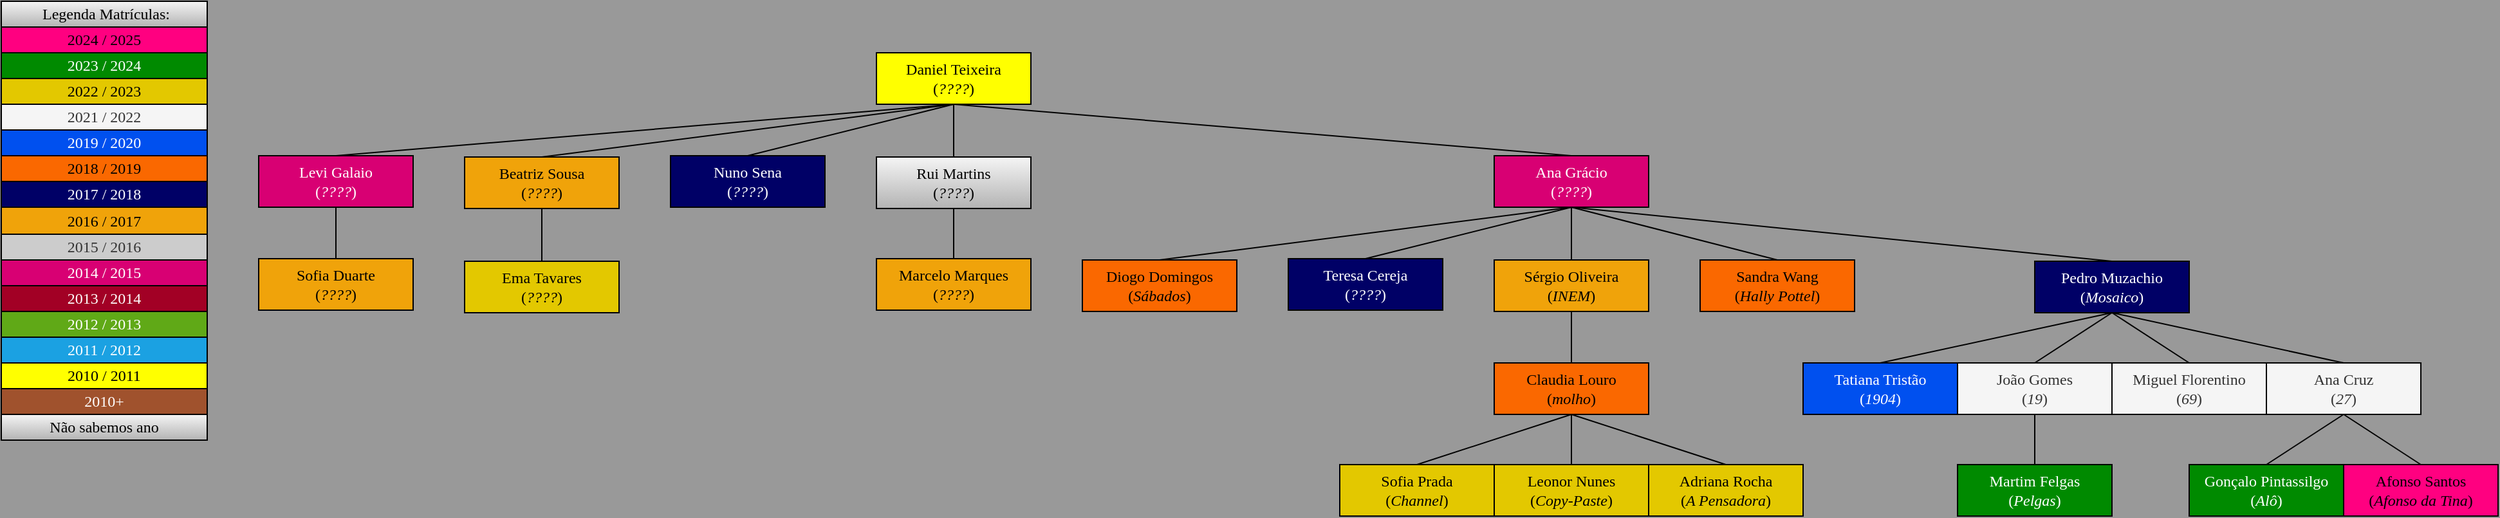 <mxfile>
    <diagram id="uytzpZjenSV1ZXbr69cE" name="Página-1">
        <mxGraphModel dx="3088" dy="3062" grid="1" gridSize="10" guides="1" tooltips="1" connect="1" arrows="1" fold="1" page="1" pageScale="1" pageWidth="1169" pageHeight="827" background="#999999" math="0" shadow="0" adaptiveColors="none">
            <root>
                <mxCell id="0"/>
                <mxCell id="1" parent="0"/>
                <mxCell id="18" value="&lt;div&gt;Daniel Teixeira&lt;/div&gt;&lt;div&gt;&lt;span style=&quot;background-color: initial;&quot;&gt;(&lt;/span&gt;&lt;i style=&quot;background-color: initial;&quot;&gt;&lt;font&gt;????&lt;/font&gt;&lt;/i&gt;&lt;span style=&quot;background-color: initial;&quot;&gt;)&lt;/span&gt;&lt;/div&gt;" style="rounded=0;whiteSpace=wrap;html=1;fillColor=#ffff00;fontColor=#000000;fontFamily=Times New Roman;strokeColor=#000000;" parent="1" vertex="1">
                    <mxGeometry x="-1640" y="-2400" width="120" height="40" as="geometry"/>
                </mxCell>
                <mxCell id="19" value="&lt;div&gt;Ana Grácio&lt;/div&gt;&lt;div&gt;&lt;span style=&quot;background-color: initial;&quot;&gt;(&lt;/span&gt;&lt;i style=&quot;background-color: initial;&quot;&gt;&lt;font&gt;????&lt;/font&gt;&lt;/i&gt;&lt;span style=&quot;background-color: initial;&quot;&gt;)&lt;/span&gt;&lt;/div&gt;" style="rounded=0;whiteSpace=wrap;html=1;fillColor=#d80073;fontColor=#ffffff;strokeColor=#000000;fontFamily=Times New Roman;" parent="1" vertex="1">
                    <mxGeometry x="-1160" y="-2320" width="120" height="40" as="geometry"/>
                </mxCell>
                <mxCell id="20" value="&lt;div&gt;&lt;span style=&quot;background-color: initial;&quot;&gt;Levi Galaio&lt;/span&gt;&lt;/div&gt;&lt;div&gt;&lt;span style=&quot;background-color: initial;&quot;&gt;(&lt;/span&gt;&lt;i style=&quot;background-color: initial;&quot;&gt;&lt;font&gt;????&lt;/font&gt;&lt;/i&gt;&lt;span style=&quot;background-color: initial;&quot;&gt;)&lt;/span&gt;&lt;/div&gt;" style="rounded=0;whiteSpace=wrap;html=1;fillColor=#d80073;fontColor=#ffffff;strokeColor=#000000;fontFamily=Times New Roman;" parent="1" vertex="1">
                    <mxGeometry x="-2120" y="-2320" width="120" height="40" as="geometry"/>
                </mxCell>
                <mxCell id="24" value="&lt;div&gt;Sofia Duarte&lt;/div&gt;&lt;div&gt;&lt;span style=&quot;background-color: initial;&quot;&gt;(&lt;font&gt;&lt;i&gt;????&lt;/i&gt;&lt;/font&gt;&lt;/span&gt;&lt;span style=&quot;background-color: initial;&quot;&gt;)&lt;/span&gt;&lt;/div&gt;" style="rounded=0;whiteSpace=wrap;html=1;fillColor=#f0a30a;fontColor=#000000;strokeColor=#000000;fontFamily=Times New Roman;" parent="1" vertex="1">
                    <mxGeometry x="-2120" y="-2240" width="120" height="40" as="geometry"/>
                </mxCell>
                <mxCell id="27" value="" style="endArrow=none;html=1;rounded=0;entryX=0.5;entryY=1;entryDx=0;entryDy=0;exitX=0.5;exitY=0;exitDx=0;exitDy=0;fontFamily=Times New Roman;strokeColor=#000000;" parent="1" source="24" target="20" edge="1">
                    <mxGeometry width="50" height="50" relative="1" as="geometry">
                        <mxPoint x="-1900" y="-2241" as="sourcePoint"/>
                        <mxPoint x="-1890" y="-2190" as="targetPoint"/>
                    </mxGeometry>
                </mxCell>
                <mxCell id="28" value="" style="endArrow=none;html=1;rounded=0;entryX=0.5;entryY=1;entryDx=0;entryDy=0;exitX=0.5;exitY=0;exitDx=0;exitDy=0;fontFamily=Times New Roman;strokeColor=#000000;" parent="1" source="20" target="18" edge="1">
                    <mxGeometry width="50" height="50" relative="1" as="geometry">
                        <mxPoint x="-2090" y="-2229" as="sourcePoint"/>
                        <mxPoint x="-2090" y="-2269" as="targetPoint"/>
                    </mxGeometry>
                </mxCell>
                <mxCell id="29" value="" style="endArrow=none;html=1;rounded=0;entryX=0.5;entryY=0;entryDx=0;entryDy=0;exitX=0.5;exitY=1;exitDx=0;exitDy=0;fontFamily=Times New Roman;strokeColor=#000000;" parent="1" source="18" target="19" edge="1">
                    <mxGeometry width="50" height="50" relative="1" as="geometry">
                        <mxPoint x="-2090" y="-2309" as="sourcePoint"/>
                        <mxPoint x="-1890" y="-2350" as="targetPoint"/>
                    </mxGeometry>
                </mxCell>
                <mxCell id="30" value="&lt;div&gt;Rui Martins&lt;/div&gt;&lt;div&gt;&lt;span style=&quot;background-color: initial;&quot;&gt;(&lt;/span&gt;&lt;i style=&quot;background-color: initial;&quot;&gt;&lt;font&gt;????&lt;/font&gt;&lt;/i&gt;&lt;span style=&quot;background-color: initial;&quot;&gt;)&lt;/span&gt;&lt;/div&gt;" style="rounded=0;whiteSpace=wrap;html=1;fillColor=#f5f5f5;gradientColor=#b3b3b3;strokeColor=#000000;fontFamily=Times New Roman;" parent="1" vertex="1">
                    <mxGeometry x="-1640" y="-2319" width="120" height="40" as="geometry"/>
                </mxCell>
                <mxCell id="31" value="" style="endArrow=none;html=1;rounded=0;entryX=0.5;entryY=1;entryDx=0;entryDy=0;exitX=0.5;exitY=0;exitDx=0;exitDy=0;fontFamily=Times New Roman;strokeColor=#000000;" parent="1" source="30" target="18" edge="1">
                    <mxGeometry width="50" height="50" relative="1" as="geometry">
                        <mxPoint x="-2090" y="-2309" as="sourcePoint"/>
                        <mxPoint x="-1890" y="-2350" as="targetPoint"/>
                    </mxGeometry>
                </mxCell>
                <mxCell id="32" value="&lt;div&gt;&lt;span style=&quot;background-color: initial;&quot;&gt;Marcelo Marques&lt;/span&gt;&lt;/div&gt;&lt;div&gt;&lt;span style=&quot;background-color: initial;&quot;&gt;(&lt;/span&gt;&lt;i style=&quot;background-color: initial;&quot;&gt;&lt;font&gt;????&lt;/font&gt;&lt;/i&gt;&lt;span style=&quot;background-color: initial;&quot;&gt;)&lt;/span&gt;&lt;/div&gt;" style="rounded=0;whiteSpace=wrap;html=1;fillColor=#f0a30a;fontColor=#000000;strokeColor=#000000;fontFamily=Times New Roman;" parent="1" vertex="1">
                    <mxGeometry x="-1640" y="-2240" width="120" height="40" as="geometry"/>
                </mxCell>
                <mxCell id="33" value="" style="endArrow=none;html=1;rounded=0;entryX=0.5;entryY=1;entryDx=0;entryDy=0;exitX=0.5;exitY=0;exitDx=0;exitDy=0;fontFamily=Times New Roman;strokeColor=#000000;" parent="1" source="32" target="30" edge="1">
                    <mxGeometry width="50" height="50" relative="1" as="geometry">
                        <mxPoint x="-1450" y="-2310" as="sourcePoint"/>
                        <mxPoint x="-1650" y="-2350" as="targetPoint"/>
                    </mxGeometry>
                </mxCell>
                <mxCell id="35" value="&lt;div&gt;&lt;span style=&quot;background-color: initial;&quot;&gt;Beatriz Sousa&lt;/span&gt;&lt;/div&gt;&lt;div&gt;&lt;span style=&quot;background-color: initial;&quot;&gt;(&lt;/span&gt;&lt;i style=&quot;background-color: initial;&quot;&gt;&lt;font&gt;????&lt;/font&gt;&lt;/i&gt;&lt;span style=&quot;background-color: initial;&quot;&gt;)&lt;/span&gt;&lt;/div&gt;" style="rounded=0;whiteSpace=wrap;html=1;fillColor=#f0a30a;fontColor=#000000;strokeColor=#000000;fontFamily=Times New Roman;" parent="1" vertex="1">
                    <mxGeometry x="-1960" y="-2319" width="120" height="40" as="geometry"/>
                </mxCell>
                <mxCell id="36" value="" style="endArrow=none;html=1;rounded=0;entryX=0.5;entryY=1;entryDx=0;entryDy=0;exitX=0.5;exitY=0;exitDx=0;exitDy=0;fontFamily=Times New Roman;strokeColor=#000000;" parent="1" source="35" target="18" edge="1">
                    <mxGeometry width="50" height="50" relative="1" as="geometry">
                        <mxPoint x="-1690" y="-2310" as="sourcePoint"/>
                        <mxPoint x="-1890" y="-2350" as="targetPoint"/>
                    </mxGeometry>
                </mxCell>
                <mxCell id="37" value="&lt;div&gt;&lt;span style=&quot;background-color: initial;&quot;&gt;Ema Tavares&lt;/span&gt;&lt;/div&gt;&lt;div&gt;&lt;span style=&quot;background-color: initial;&quot;&gt;(&lt;/span&gt;&lt;i style=&quot;background-color: initial;&quot;&gt;&lt;font&gt;????&lt;/font&gt;&lt;/i&gt;&lt;span style=&quot;background-color: initial;&quot;&gt;)&lt;/span&gt;&lt;/div&gt;" style="rounded=0;whiteSpace=wrap;html=1;fillColor=#e3c800;fontColor=#000000;strokeColor=#000000;fontFamily=Times New Roman;" parent="1" vertex="1">
                    <mxGeometry x="-1960" y="-2238" width="120" height="40" as="geometry"/>
                </mxCell>
                <mxCell id="38" value="" style="endArrow=none;html=1;rounded=0;exitX=0.5;exitY=1;exitDx=0;exitDy=0;entryX=0.5;entryY=0;entryDx=0;entryDy=0;fontFamily=Times New Roman;strokeColor=#000000;" parent="1" source="35" target="37" edge="1">
                    <mxGeometry width="50" height="50" relative="1" as="geometry">
                        <mxPoint x="-1770" y="-2309" as="sourcePoint"/>
                        <mxPoint x="-1780" y="-2239" as="targetPoint"/>
                    </mxGeometry>
                </mxCell>
                <mxCell id="39" value="&lt;div&gt;&lt;span style=&quot;background-color: initial;&quot;&gt;Teresa Cereja&lt;/span&gt;&lt;/div&gt;&lt;div&gt;&lt;span style=&quot;background-color: initial;&quot;&gt;(&lt;/span&gt;&lt;i style=&quot;background-color: initial;&quot;&gt;&lt;font&gt;????&lt;/font&gt;&lt;/i&gt;&lt;span style=&quot;background-color: initial;&quot;&gt;)&lt;/span&gt;&lt;/div&gt;" style="rounded=0;whiteSpace=wrap;html=1;fillColor=#000066;fontColor=#FFFFFF;fontFamily=Times New Roman;strokeColor=#000000;" parent="1" vertex="1">
                    <mxGeometry x="-1320" y="-2240" width="120" height="40" as="geometry"/>
                </mxCell>
                <mxCell id="40" value="&lt;div&gt;&lt;span style=&quot;background-color: initial;&quot;&gt;Sérgio Oliveira&lt;/span&gt;&lt;/div&gt;&lt;div&gt;&lt;span style=&quot;background-color: initial;&quot;&gt;(&lt;font&gt;&lt;i&gt;INEM&lt;/i&gt;&lt;/font&gt;&lt;/span&gt;&lt;span style=&quot;background-color: initial;&quot;&gt;)&lt;/span&gt;&lt;/div&gt;" style="rounded=0;whiteSpace=wrap;html=1;fillColor=#f0a30a;fontColor=#000000;strokeColor=#000000;fontFamily=Times New Roman;" parent="1" vertex="1">
                    <mxGeometry x="-1160" y="-2239" width="120" height="40" as="geometry"/>
                </mxCell>
                <mxCell id="41" value="&lt;div&gt;Pedro Muzachio&lt;/div&gt;&lt;div&gt;&lt;span style=&quot;background-color: initial;&quot;&gt;(&lt;font&gt;&lt;i&gt;Mosaico&lt;/i&gt;&lt;/font&gt;&lt;/span&gt;&lt;span style=&quot;background-color: initial;&quot;&gt;)&lt;/span&gt;&lt;/div&gt;" style="rounded=0;whiteSpace=wrap;html=1;fillColor=#000066;fontColor=#FFFFFF;fontFamily=Times New Roman;strokeColor=#000000;" parent="1" vertex="1">
                    <mxGeometry x="-740" y="-2238" width="120" height="40" as="geometry"/>
                </mxCell>
                <mxCell id="42" value="&lt;div&gt;&lt;span style=&quot;background-color: initial;&quot;&gt;Diogo Domingos&lt;/span&gt;&lt;/div&gt;&lt;div&gt;&lt;span style=&quot;background-color: initial;&quot;&gt;(&lt;font&gt;&lt;i&gt;Sábados&lt;/i&gt;&lt;/font&gt;&lt;/span&gt;&lt;span style=&quot;background-color: initial;&quot;&gt;)&lt;/span&gt;&lt;/div&gt;" style="rounded=0;whiteSpace=wrap;html=1;fillColor=#fa6800;fontColor=#000000;strokeColor=#000000;fontFamily=Times New Roman;" parent="1" vertex="1">
                    <mxGeometry x="-1480" y="-2239" width="120" height="40" as="geometry"/>
                </mxCell>
                <mxCell id="43" value="&lt;div&gt;&lt;span style=&quot;background-color: initial;&quot;&gt;Sandra Wang&lt;/span&gt;&lt;/div&gt;&lt;div&gt;&lt;span style=&quot;background-color: initial;&quot;&gt;(&lt;font&gt;&lt;i&gt;Hally Pottel&lt;/i&gt;&lt;/font&gt;&lt;/span&gt;&lt;span style=&quot;background-color: initial;&quot;&gt;)&lt;/span&gt;&lt;/div&gt;" style="rounded=0;whiteSpace=wrap;html=1;fillColor=#fa6800;fontColor=#000000;strokeColor=#000000;fontFamily=Times New Roman;" parent="1" vertex="1">
                    <mxGeometry x="-1000" y="-2239" width="120" height="40" as="geometry"/>
                </mxCell>
                <mxCell id="44" value="" style="endArrow=none;html=1;rounded=0;entryX=0.5;entryY=1;entryDx=0;entryDy=0;exitX=0.5;exitY=0;exitDx=0;exitDy=0;fontFamily=Times New Roman;strokeColor=#000000;" parent="1" source="40" target="19" edge="1">
                    <mxGeometry width="50" height="50" relative="1" as="geometry">
                        <mxPoint x="-1690" y="-2230" as="sourcePoint"/>
                        <mxPoint x="-1690" y="-2270" as="targetPoint"/>
                    </mxGeometry>
                </mxCell>
                <mxCell id="45" value="" style="endArrow=none;html=1;rounded=0;entryX=0.5;entryY=1;entryDx=0;entryDy=0;exitX=0.5;exitY=0;exitDx=0;exitDy=0;fontFamily=Times New Roman;strokeColor=#000000;" parent="1" source="39" target="19" edge="1">
                    <mxGeometry width="50" height="50" relative="1" as="geometry">
                        <mxPoint x="-1490" y="-2230" as="sourcePoint"/>
                        <mxPoint x="-1090" y="-2270" as="targetPoint"/>
                    </mxGeometry>
                </mxCell>
                <mxCell id="46" value="" style="endArrow=none;html=1;rounded=0;entryX=0.5;entryY=1;entryDx=0;entryDy=0;exitX=0.5;exitY=0;exitDx=0;exitDy=0;fontFamily=Times New Roman;strokeColor=#000000;" parent="1" source="41" target="19" edge="1">
                    <mxGeometry width="50" height="50" relative="1" as="geometry">
                        <mxPoint x="-1290" y="-2230" as="sourcePoint"/>
                        <mxPoint x="-1090" y="-2270" as="targetPoint"/>
                    </mxGeometry>
                </mxCell>
                <mxCell id="47" value="" style="endArrow=none;html=1;rounded=0;exitX=0.5;exitY=0;exitDx=0;exitDy=0;entryX=0.5;entryY=1;entryDx=0;entryDy=0;fontFamily=Times New Roman;strokeColor=#000000;" parent="1" source="42" target="19" edge="1">
                    <mxGeometry width="50" height="50" relative="1" as="geometry">
                        <mxPoint x="-1090" y="-2230" as="sourcePoint"/>
                        <mxPoint x="-1070" y="-2261" as="targetPoint"/>
                    </mxGeometry>
                </mxCell>
                <mxCell id="48" value="" style="endArrow=none;html=1;rounded=0;entryX=0.5;entryY=1;entryDx=0;entryDy=0;exitX=0.5;exitY=0;exitDx=0;exitDy=0;fontFamily=Times New Roman;strokeColor=#000000;" parent="1" source="43" target="19" edge="1">
                    <mxGeometry width="50" height="50" relative="1" as="geometry">
                        <mxPoint x="-1080" y="-2220" as="sourcePoint"/>
                        <mxPoint x="-1080" y="-2260" as="targetPoint"/>
                    </mxGeometry>
                </mxCell>
                <mxCell id="49" value="&lt;div&gt;&lt;span style=&quot;background-color: initial;&quot;&gt;Claudia Louro&lt;/span&gt;&lt;/div&gt;&lt;div&gt;&lt;span style=&quot;background-color: initial;&quot;&gt;(&lt;font&gt;&lt;i&gt;molho&lt;/i&gt;&lt;/font&gt;&lt;/span&gt;&lt;span style=&quot;background-color: initial;&quot;&gt;)&lt;/span&gt;&lt;/div&gt;" style="rounded=0;whiteSpace=wrap;html=1;fillColor=#fa6800;fontColor=#000000;strokeColor=#000000;fontFamily=Times New Roman;" parent="1" vertex="1">
                    <mxGeometry x="-1160" y="-2159" width="120" height="40" as="geometry"/>
                </mxCell>
                <mxCell id="50" value="" style="endArrow=none;html=1;rounded=0;entryX=0.5;entryY=0;entryDx=0;entryDy=0;exitX=0.5;exitY=1;exitDx=0;exitDy=0;fontFamily=Times New Roman;strokeColor=#000000;" parent="1" source="40" target="49" edge="1">
                    <mxGeometry width="50" height="50" relative="1" as="geometry">
                        <mxPoint x="-1090" y="-2229" as="sourcePoint"/>
                        <mxPoint x="-690" y="-2269" as="targetPoint"/>
                    </mxGeometry>
                </mxCell>
                <mxCell id="51" value="&lt;div&gt;&lt;span style=&quot;background-color: initial;&quot;&gt;Tatiana Tristão&lt;/span&gt;&lt;/div&gt;&lt;div&gt;&lt;span style=&quot;background-color: initial;&quot;&gt;(&lt;font&gt;&lt;i&gt;1904&lt;/i&gt;&lt;/font&gt;&lt;/span&gt;&lt;span style=&quot;background-color: initial;&quot;&gt;)&lt;/span&gt;&lt;/div&gt;" style="rounded=0;whiteSpace=wrap;html=1;fillColor=#0050ef;fontColor=#ffffff;strokeColor=#000000;fontFamily=Times New Roman;" parent="1" vertex="1">
                    <mxGeometry x="-920" y="-2159" width="120" height="40" as="geometry"/>
                </mxCell>
                <mxCell id="52" value="&lt;div&gt;João Gomes&lt;/div&gt;&lt;div&gt;&lt;span style=&quot;background-color: initial;&quot;&gt;(&lt;font&gt;&lt;i&gt;19&lt;/i&gt;&lt;/font&gt;&lt;/span&gt;&lt;span style=&quot;background-color: initial;&quot;&gt;)&lt;/span&gt;&lt;/div&gt;" style="rounded=0;whiteSpace=wrap;html=1;fillColor=#f5f5f5;fontColor=#333333;strokeColor=#000000;fontFamily=Times New Roman;" parent="1" vertex="1">
                    <mxGeometry x="-800" y="-2159" width="120" height="40" as="geometry"/>
                </mxCell>
                <mxCell id="53" value="&lt;div&gt;&lt;span style=&quot;background-color: initial;&quot;&gt;Ana Cruz&lt;/span&gt;&lt;/div&gt;&lt;div&gt;&lt;span style=&quot;background-color: initial;&quot;&gt;(&lt;font&gt;&lt;i&gt;27&lt;/i&gt;&lt;/font&gt;&lt;/span&gt;&lt;span style=&quot;background-color: initial;&quot;&gt;)&lt;/span&gt;&lt;/div&gt;" style="rounded=0;whiteSpace=wrap;html=1;fillColor=#f5f5f5;fontColor=#333333;strokeColor=#000000;fontFamily=Times New Roman;" parent="1" vertex="1">
                    <mxGeometry x="-560" y="-2159" width="120" height="40" as="geometry"/>
                </mxCell>
                <mxCell id="54" value="" style="endArrow=none;html=1;rounded=0;entryX=0.5;entryY=1;entryDx=0;entryDy=0;exitX=0.5;exitY=0;exitDx=0;exitDy=0;fontFamily=Times New Roman;strokeColor=#000000;" parent="1" source="51" target="41" edge="1">
                    <mxGeometry width="50" height="50" relative="1" as="geometry">
                        <mxPoint x="-1090" y="-2230" as="sourcePoint"/>
                        <mxPoint x="-1090" y="-2270" as="targetPoint"/>
                    </mxGeometry>
                </mxCell>
                <mxCell id="55" value="" style="endArrow=none;html=1;rounded=0;entryX=0.5;entryY=0;entryDx=0;entryDy=0;exitX=0.5;exitY=1;exitDx=0;exitDy=0;fontFamily=Times New Roman;strokeColor=#000000;" parent="1" source="41" target="52" edge="1">
                    <mxGeometry width="50" height="50" relative="1" as="geometry">
                        <mxPoint x="-1080" y="-2220" as="sourcePoint"/>
                        <mxPoint x="-1080" y="-2260" as="targetPoint"/>
                    </mxGeometry>
                </mxCell>
                <mxCell id="56" value="" style="endArrow=none;html=1;rounded=0;entryX=0.5;entryY=0;entryDx=0;entryDy=0;exitX=0.5;exitY=1;exitDx=0;exitDy=0;fontFamily=Times New Roman;strokeColor=#000000;" parent="1" source="41" target="53" edge="1">
                    <mxGeometry width="50" height="50" relative="1" as="geometry">
                        <mxPoint x="-1070" y="-2210" as="sourcePoint"/>
                        <mxPoint x="-1070" y="-2250" as="targetPoint"/>
                    </mxGeometry>
                </mxCell>
                <mxCell id="57" value="&lt;div&gt;Miguel Florentino&lt;/div&gt;&lt;div&gt;&lt;span style=&quot;background-color: initial;&quot;&gt;(&lt;font&gt;&lt;i&gt;69&lt;/i&gt;&lt;/font&gt;&lt;/span&gt;&lt;span style=&quot;background-color: initial;&quot;&gt;)&lt;/span&gt;&lt;/div&gt;" style="rounded=0;whiteSpace=wrap;html=1;fillColor=#f5f5f5;fontColor=#333333;strokeColor=#000000;fontFamily=Times New Roman;" parent="1" vertex="1">
                    <mxGeometry x="-680" y="-2159" width="120" height="40" as="geometry"/>
                </mxCell>
                <mxCell id="59" value="" style="endArrow=none;html=1;rounded=0;entryX=0.5;entryY=1;entryDx=0;entryDy=0;exitX=0.5;exitY=0;exitDx=0;exitDy=0;fontFamily=Times New Roman;strokeColor=#000000;" parent="1" source="57" target="41" edge="1">
                    <mxGeometry width="50" height="50" relative="1" as="geometry">
                        <mxPoint x="-1090" y="-2190" as="sourcePoint"/>
                        <mxPoint x="-970" y="-2150" as="targetPoint"/>
                    </mxGeometry>
                </mxCell>
                <mxCell id="60" value="&lt;div&gt;&lt;span style=&quot;background-color: initial;&quot;&gt;Sofia Prada&lt;/span&gt;&lt;/div&gt;&lt;div&gt;&lt;span style=&quot;background-color: initial;&quot;&gt;(&lt;font&gt;&lt;i&gt;Channel&lt;/i&gt;&lt;/font&gt;&lt;/span&gt;&lt;span style=&quot;background-color: initial;&quot;&gt;)&lt;/span&gt;&lt;/div&gt;" style="rounded=0;whiteSpace=wrap;html=1;fillColor=#e3c800;fontColor=#000000;strokeColor=#000000;fontFamily=Times New Roman;" parent="1" vertex="1">
                    <mxGeometry x="-1280" y="-2080" width="120" height="40" as="geometry"/>
                </mxCell>
                <mxCell id="61" value="&lt;div&gt;Leonor Nunes&lt;/div&gt;&lt;div&gt;&lt;span style=&quot;background-color: initial;&quot;&gt;(&lt;font&gt;&lt;i&gt;Copy-Paste&lt;/i&gt;&lt;/font&gt;&lt;/span&gt;&lt;span style=&quot;background-color: initial;&quot;&gt;)&lt;/span&gt;&lt;/div&gt;" style="rounded=0;whiteSpace=wrap;html=1;fillColor=#e3c800;fontColor=#000000;strokeColor=#000000;fontFamily=Times New Roman;" parent="1" vertex="1">
                    <mxGeometry x="-1160" y="-2080" width="120" height="40" as="geometry"/>
                </mxCell>
                <mxCell id="62" value="&lt;div&gt;Adriana Rocha&lt;/div&gt;&lt;div&gt;&lt;span style=&quot;background-color: initial;&quot;&gt;(&lt;font&gt;&lt;i&gt;A Pensadora&lt;/i&gt;&lt;/font&gt;&lt;/span&gt;&lt;span style=&quot;background-color: initial;&quot;&gt;)&lt;/span&gt;&lt;/div&gt;" style="rounded=0;whiteSpace=wrap;html=1;fillColor=#e3c800;fontColor=#000000;strokeColor=#000000;fontFamily=Times New Roman;" parent="1" vertex="1">
                    <mxGeometry x="-1040" y="-2080" width="120" height="40" as="geometry"/>
                </mxCell>
                <mxCell id="63" value="" style="endArrow=none;html=1;rounded=0;entryX=0.5;entryY=1;entryDx=0;entryDy=0;exitX=0.5;exitY=0;exitDx=0;exitDy=0;fontFamily=Times New Roman;strokeColor=#000000;" parent="1" source="62" target="49" edge="1">
                    <mxGeometry width="50" height="50" relative="1" as="geometry">
                        <mxPoint x="-870" y="-2149" as="sourcePoint"/>
                        <mxPoint x="-690" y="-2189" as="targetPoint"/>
                    </mxGeometry>
                </mxCell>
                <mxCell id="64" value="" style="endArrow=none;html=1;rounded=0;entryX=0.5;entryY=1;entryDx=0;entryDy=0;exitX=0.5;exitY=0;exitDx=0;exitDy=0;fontFamily=Times New Roman;strokeColor=#000000;" parent="1" source="61" target="49" edge="1">
                    <mxGeometry width="50" height="50" relative="1" as="geometry">
                        <mxPoint x="-860" y="-2139" as="sourcePoint"/>
                        <mxPoint x="-680" y="-2179" as="targetPoint"/>
                    </mxGeometry>
                </mxCell>
                <mxCell id="65" value="" style="endArrow=none;html=1;rounded=0;entryX=0.5;entryY=1;entryDx=0;entryDy=0;exitX=0.5;exitY=0;exitDx=0;exitDy=0;fontFamily=Times New Roman;strokeColor=#000000;" parent="1" source="60" target="49" edge="1">
                    <mxGeometry width="50" height="50" relative="1" as="geometry">
                        <mxPoint x="-850" y="-2129" as="sourcePoint"/>
                        <mxPoint x="-670" y="-2169" as="targetPoint"/>
                    </mxGeometry>
                </mxCell>
                <mxCell id="66" value="&lt;div&gt;&lt;span style=&quot;background-color: initial;&quot;&gt;Martim Felgas&lt;/span&gt;&lt;/div&gt;&lt;div&gt;&lt;span style=&quot;background-color: initial;&quot;&gt;(&lt;font&gt;&lt;i&gt;Pelgas&lt;/i&gt;&lt;/font&gt;&lt;/span&gt;&lt;span style=&quot;background-color: initial;&quot;&gt;)&lt;/span&gt;&lt;/div&gt;" style="rounded=0;whiteSpace=wrap;html=1;fillColor=#008a00;fontColor=#ffffff;strokeColor=#000000;fontFamily=Times New Roman;" parent="1" vertex="1">
                    <mxGeometry x="-800" y="-2080" width="120" height="40" as="geometry"/>
                </mxCell>
                <mxCell id="67" value="" style="endArrow=none;html=1;rounded=0;entryX=0.5;entryY=1;entryDx=0;entryDy=0;exitX=0.5;exitY=0;exitDx=0;exitDy=0;fontFamily=Times New Roman;strokeColor=#000000;" parent="1" source="66" target="52" edge="1">
                    <mxGeometry width="50" height="50" relative="1" as="geometry">
                        <mxPoint x="-670" y="-2189" as="sourcePoint"/>
                        <mxPoint x="-730" y="-2149" as="targetPoint"/>
                    </mxGeometry>
                </mxCell>
                <mxCell id="68" value="&lt;div&gt;&lt;span style=&quot;background-color: initial;&quot;&gt;Nuno Sena&lt;/span&gt;&lt;/div&gt;&lt;div&gt;&lt;span style=&quot;background-color: initial;&quot;&gt;(&lt;/span&gt;&lt;i style=&quot;background-color: initial;&quot;&gt;&lt;font&gt;????&lt;/font&gt;&lt;/i&gt;&lt;span style=&quot;background-color: initial;&quot;&gt;)&lt;/span&gt;&lt;/div&gt;" style="rounded=0;whiteSpace=wrap;html=1;fillColor=#000066;fontColor=#FFFFFF;fontFamily=Times New Roman;strokeColor=#000000;" parent="1" vertex="1">
                    <mxGeometry x="-1800" y="-2320" width="120" height="40" as="geometry"/>
                </mxCell>
                <mxCell id="69" value="" style="endArrow=none;html=1;rounded=0;entryX=0.5;entryY=1;entryDx=0;entryDy=0;exitX=0.5;exitY=0;exitDx=0;exitDy=0;fontFamily=Times New Roman;strokeColor=#000000;" parent="1" source="68" target="18" edge="1">
                    <mxGeometry width="50" height="50" relative="1" as="geometry">
                        <mxPoint x="-1490" y="-2229" as="sourcePoint"/>
                        <mxPoint x="-1490" y="-2269" as="targetPoint"/>
                    </mxGeometry>
                </mxCell>
                <mxCell id="70" value="&lt;div&gt;Gonçalo Pintassilgo&lt;/div&gt;&lt;div&gt;&lt;span style=&quot;background-color: initial;&quot;&gt;(&lt;font&gt;&lt;i&gt;Alô&lt;/i&gt;&lt;/font&gt;&lt;/span&gt;&lt;span style=&quot;background-color: initial;&quot;&gt;)&lt;/span&gt;&lt;/div&gt;" style="rounded=0;whiteSpace=wrap;html=1;fillColor=#008a00;fontColor=#ffffff;strokeColor=#000000;fontFamily=Times New Roman;" parent="1" vertex="1">
                    <mxGeometry x="-620" y="-2080" width="120" height="40" as="geometry"/>
                </mxCell>
                <mxCell id="71" value="" style="endArrow=none;html=1;rounded=0;entryX=0.5;entryY=1;entryDx=0;entryDy=0;exitX=0.5;exitY=0;exitDx=0;exitDy=0;fontFamily=Times New Roman;strokeColor=#000000;" parent="1" source="70" target="53" edge="1">
                    <mxGeometry width="50" height="50" relative="1" as="geometry">
                        <mxPoint x="-420" y="-2099.5" as="sourcePoint"/>
                        <mxPoint x="-420" y="-2138.5" as="targetPoint"/>
                    </mxGeometry>
                </mxCell>
                <mxCell id="73" value="2023 / 2024" style="rounded=0;whiteSpace=wrap;html=1;fillColor=#008a00;fontColor=#ffffff;strokeColor=#000000;fontFamily=Times New Roman;" parent="1" vertex="1">
                    <mxGeometry x="-2320" y="-2400" width="160" height="20" as="geometry"/>
                </mxCell>
                <mxCell id="74" value="2022 / 2023" style="rounded=0;whiteSpace=wrap;html=1;fillColor=#e3c800;fontColor=#000000;strokeColor=#000000;fontFamily=Times New Roman;" parent="1" vertex="1">
                    <mxGeometry x="-2320" y="-2380" width="160" height="20" as="geometry"/>
                </mxCell>
                <mxCell id="75" value="2021 / 2022" style="rounded=0;whiteSpace=wrap;html=1;fillColor=#f5f5f5;fontColor=#333333;strokeColor=#000000;fontFamily=Times New Roman;" parent="1" vertex="1">
                    <mxGeometry x="-2320" y="-2360" width="160" height="20" as="geometry"/>
                </mxCell>
                <mxCell id="76" value="2019 / 2020" style="rounded=0;whiteSpace=wrap;html=1;fillColor=#0050ef;fontColor=#ffffff;strokeColor=#000000;fontFamily=Times New Roman;" parent="1" vertex="1">
                    <mxGeometry x="-2320" y="-2340" width="160" height="20" as="geometry"/>
                </mxCell>
                <mxCell id="77" value="2018 / 2019" style="rounded=0;whiteSpace=wrap;html=1;fillColor=#fa6800;fontColor=#000000;strokeColor=#000000;fontFamily=Times New Roman;" parent="1" vertex="1">
                    <mxGeometry x="-2320" y="-2320" width="160" height="20" as="geometry"/>
                </mxCell>
                <mxCell id="78" value="&amp;nbsp;Legenda Matrículas:" style="rounded=0;whiteSpace=wrap;html=1;fillColor=#f5f5f5;gradientColor=#b3b3b3;strokeColor=#000000;fontFamily=Times New Roman;" parent="1" vertex="1">
                    <mxGeometry x="-2320" y="-2440" width="160" height="20" as="geometry"/>
                </mxCell>
                <mxCell id="79" value="2017 / 2018" style="rounded=0;whiteSpace=wrap;html=1;fillColor=#000066;fontColor=#ffffff;strokeColor=#000000;fontFamily=Times New Roman;" parent="1" vertex="1">
                    <mxGeometry x="-2320" y="-2300" width="160" height="20" as="geometry"/>
                </mxCell>
                <mxCell id="80" value="2016 / 2017" style="rounded=0;whiteSpace=wrap;html=1;fillColor=#f0a30a;fontColor=#000000;strokeColor=#000000;fontFamily=Times New Roman;" parent="1" vertex="1">
                    <mxGeometry x="-2320" y="-2280" width="160" height="21" as="geometry"/>
                </mxCell>
                <mxCell id="81" value="2015 / 2016" style="rounded=0;whiteSpace=wrap;html=1;fillColor=#CCCCCC;strokeColor=#000000;fontColor=#333333;fontFamily=Times New Roman;" parent="1" vertex="1">
                    <mxGeometry x="-2320" y="-2259" width="160" height="20" as="geometry"/>
                </mxCell>
                <mxCell id="82" value="2014 / 2015" style="rounded=0;whiteSpace=wrap;html=1;fillColor=#d80073;fontColor=#ffffff;strokeColor=#000000;fontFamily=Times New Roman;" parent="1" vertex="1">
                    <mxGeometry x="-2320" y="-2239" width="160" height="20" as="geometry"/>
                </mxCell>
                <mxCell id="83" value="2013 / 2014" style="rounded=0;whiteSpace=wrap;html=1;fillColor=#a20025;fontColor=#ffffff;strokeColor=#000000;fontFamily=Times New Roman;" parent="1" vertex="1">
                    <mxGeometry x="-2320" y="-2219" width="160" height="20" as="geometry"/>
                </mxCell>
                <mxCell id="84" value="2012&lt;span style=&quot;background-color: initial;&quot;&gt;&amp;nbsp;/ 2013&lt;/span&gt;" style="rounded=0;whiteSpace=wrap;html=1;fillColor=#60a917;fontColor=#ffffff;strokeColor=#000000;fontFamily=Times New Roman;" parent="1" vertex="1">
                    <mxGeometry x="-2320" y="-2199" width="160" height="20" as="geometry"/>
                </mxCell>
                <mxCell id="85" value="2011&lt;span style=&quot;background-color: initial;&quot;&gt;&amp;nbsp;/ 2012&lt;/span&gt;" style="rounded=0;whiteSpace=wrap;html=1;fillColor=#1ba1e2;fontColor=#ffffff;strokeColor=#000000;fontFamily=Times New Roman;" parent="1" vertex="1">
                    <mxGeometry x="-2320" y="-2179" width="160" height="20" as="geometry"/>
                </mxCell>
                <mxCell id="86" value="2010&lt;span style=&quot;background-color: initial;&quot;&gt;&amp;nbsp;/ 2011&lt;/span&gt;" style="rounded=0;whiteSpace=wrap;html=1;fillColor=#FFFF00;fontColor=#000000;fontFamily=Times New Roman;strokeColor=#000000;" parent="1" vertex="1">
                    <mxGeometry x="-2320" y="-2159" width="160" height="20" as="geometry"/>
                </mxCell>
                <mxCell id="87" value="2010+" style="rounded=0;whiteSpace=wrap;html=1;fillColor=#a0522d;strokeColor=#000000;fontColor=#ffffff;fontFamily=Times New Roman;" parent="1" vertex="1">
                    <mxGeometry x="-2320" y="-2139" width="160" height="20" as="geometry"/>
                </mxCell>
                <mxCell id="88" value="Não sabemos ano" style="rounded=0;whiteSpace=wrap;html=1;fillColor=#f5f5f5;gradientColor=#b3b3b3;strokeColor=#000000;fontFamily=Times New Roman;" parent="1" vertex="1">
                    <mxGeometry x="-2320" y="-2119" width="160" height="20" as="geometry"/>
                </mxCell>
                <mxCell id="89" value="2024&amp;nbsp;/ 2025" style="rounded=0;whiteSpace=wrap;html=1;fillColor=#FF0080;strokeColor=#000000;gradientColor=none;fontColor=#000000;fontFamily=Times New Roman;" parent="1" vertex="1">
                    <mxGeometry x="-2320" y="-2420" width="160" height="20" as="geometry"/>
                </mxCell>
                <mxCell id="90" value="&lt;div&gt;&lt;/div&gt;&lt;div&gt;Afonso Santos&lt;br&gt;(&lt;i&gt;Afonso da Tina&lt;/i&gt;)&lt;/div&gt;" style="rounded=0;whiteSpace=wrap;html=1;fillColor=#FF0080;fontColor=#000000;strokeColor=#000000;fontFamily=Times New Roman;" parent="1" vertex="1">
                    <mxGeometry x="-500" y="-2080" width="120" height="40" as="geometry"/>
                </mxCell>
                <mxCell id="92" value="" style="endArrow=none;html=1;rounded=0;entryX=0.5;entryY=1;entryDx=0;entryDy=0;exitX=0.5;exitY=0;exitDx=0;exitDy=0;fontFamily=Times New Roman;startArrow=none;startFill=0;endFill=0;strokeColor=#000000;" parent="1" source="90" target="53" edge="1">
                    <mxGeometry width="50" height="50" relative="1" as="geometry">
                        <mxPoint x="-550.0" y="-2070" as="sourcePoint"/>
                        <mxPoint x="-490" y="-2109" as="targetPoint"/>
                    </mxGeometry>
                </mxCell>
            </root>
        </mxGraphModel>
    </diagram>
</mxfile>